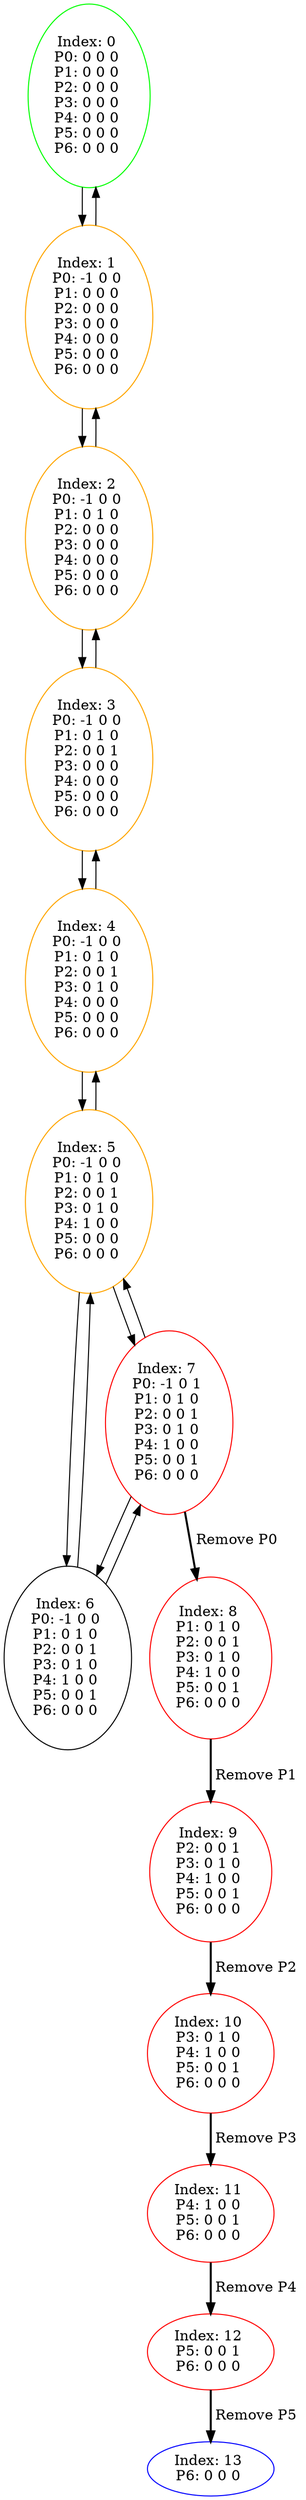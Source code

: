 digraph G {
color = "black"
0[label = "Index: 0 
P0: 0 0 0 
P1: 0 0 0 
P2: 0 0 0 
P3: 0 0 0 
P4: 0 0 0 
P5: 0 0 0 
P6: 0 0 0 
", color = "green"]
1[label = "Index: 1 
P0: -1 0 0 
P1: 0 0 0 
P2: 0 0 0 
P3: 0 0 0 
P4: 0 0 0 
P5: 0 0 0 
P6: 0 0 0 
", color = "orange"]
2[label = "Index: 2 
P0: -1 0 0 
P1: 0 1 0 
P2: 0 0 0 
P3: 0 0 0 
P4: 0 0 0 
P5: 0 0 0 
P6: 0 0 0 
", color = "orange"]
3[label = "Index: 3 
P0: -1 0 0 
P1: 0 1 0 
P2: 0 0 1 
P3: 0 0 0 
P4: 0 0 0 
P5: 0 0 0 
P6: 0 0 0 
", color = "orange"]
4[label = "Index: 4 
P0: -1 0 0 
P1: 0 1 0 
P2: 0 0 1 
P3: 0 1 0 
P4: 0 0 0 
P5: 0 0 0 
P6: 0 0 0 
", color = "orange"]
5[label = "Index: 5 
P0: -1 0 0 
P1: 0 1 0 
P2: 0 0 1 
P3: 0 1 0 
P4: 1 0 0 
P5: 0 0 0 
P6: 0 0 0 
", color = "orange"]
6[label = "Index: 6 
P0: -1 0 0 
P1: 0 1 0 
P2: 0 0 1 
P3: 0 1 0 
P4: 1 0 0 
P5: 0 0 1 
P6: 0 0 0 
"]
7[label = "Index: 7 
P0: -1 0 1 
P1: 0 1 0 
P2: 0 0 1 
P3: 0 1 0 
P4: 1 0 0 
P5: 0 0 1 
P6: 0 0 0 
", color = "red"]
8[label = "Index: 8 
P1: 0 1 0 
P2: 0 0 1 
P3: 0 1 0 
P4: 1 0 0 
P5: 0 0 1 
P6: 0 0 0 
", color = "red"]
9[label = "Index: 9 
P2: 0 0 1 
P3: 0 1 0 
P4: 1 0 0 
P5: 0 0 1 
P6: 0 0 0 
", color = "red"]
10[label = "Index: 10 
P3: 0 1 0 
P4: 1 0 0 
P5: 0 0 1 
P6: 0 0 0 
", color = "red"]
11[label = "Index: 11 
P4: 1 0 0 
P5: 0 0 1 
P6: 0 0 0 
", color = "red"]
12[label = "Index: 12 
P5: 0 0 1 
P6: 0 0 0 
", color = "red"]
13[label = "Index: 13 
P6: 0 0 0 
", color = "blue"]
0 -> 1

1 -> 0
1 -> 2

2 -> 1
2 -> 3

3 -> 2
3 -> 4

4 -> 3
4 -> 5

5 -> 4
5 -> 6
5 -> 7

6 -> 5
6 -> 7

7 -> 5
7 -> 6
7 -> 8[style=bold label=" Remove P0 "];


8 -> 9[style=bold label=" Remove P1 "];


9 -> 10[style=bold label=" Remove P2 "];


10 -> 11[style=bold label=" Remove P3 "];


11 -> 12[style=bold label=" Remove P4 "];


12 -> 13[style=bold label=" Remove P5 "];


}
